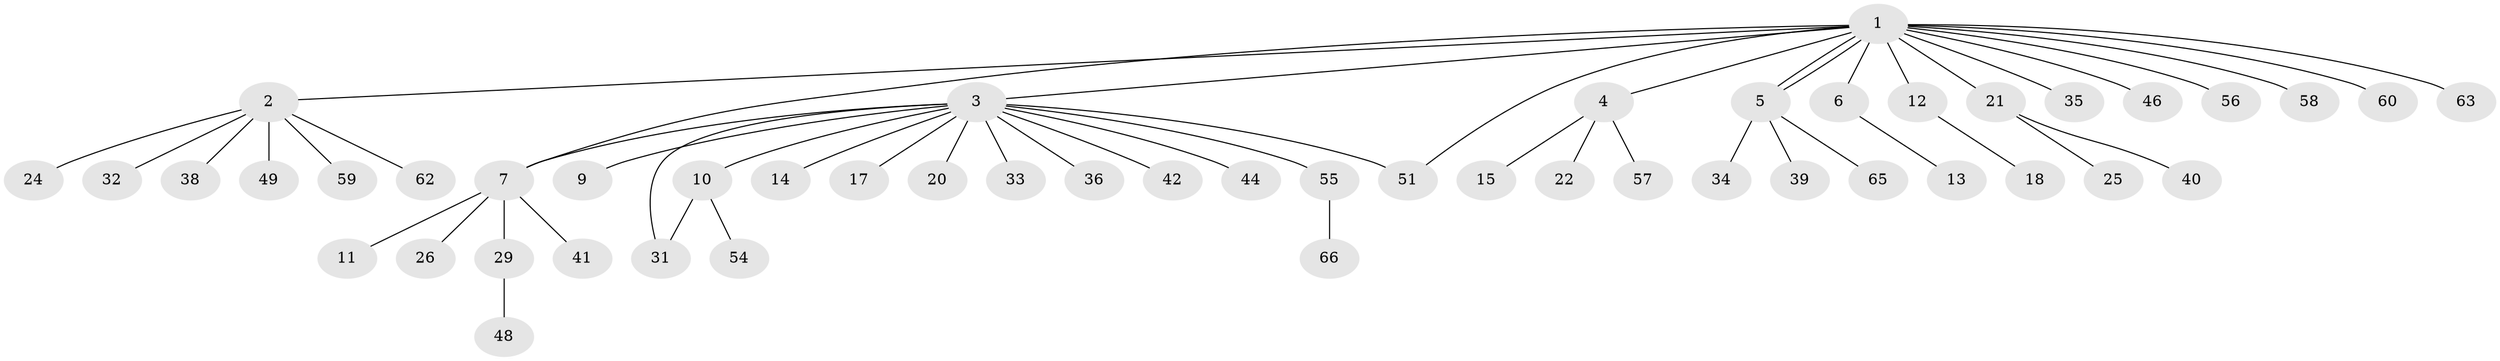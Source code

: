 // original degree distribution, {16: 0.015151515151515152, 7: 0.030303030303030304, 15: 0.015151515151515152, 4: 0.045454545454545456, 6: 0.015151515151515152, 3: 0.045454545454545456, 1: 0.6666666666666666, 2: 0.16666666666666666}
// Generated by graph-tools (version 1.1) at 2025/11/02/27/25 16:11:15]
// undirected, 50 vertices, 53 edges
graph export_dot {
graph [start="1"]
  node [color=gray90,style=filled];
  1 [super="+23"];
  2 [super="+19"];
  3 [super="+8"];
  4 [super="+27"];
  5 [super="+30"];
  6 [super="+61"];
  7 [super="+47"];
  9 [super="+37"];
  10 [super="+16"];
  11 [super="+28"];
  12 [super="+45"];
  13;
  14;
  15;
  17;
  18;
  20;
  21 [super="+53"];
  22;
  24;
  25;
  26;
  29 [super="+52"];
  31 [super="+43"];
  32;
  33;
  34;
  35;
  36;
  38;
  39;
  40;
  41;
  42 [super="+50"];
  44;
  46;
  48;
  49;
  51;
  54;
  55;
  56 [super="+64"];
  57;
  58;
  59;
  60;
  62;
  63;
  65;
  66;
  1 -- 2;
  1 -- 3;
  1 -- 4;
  1 -- 5;
  1 -- 5;
  1 -- 6;
  1 -- 7;
  1 -- 12;
  1 -- 21;
  1 -- 35;
  1 -- 51;
  1 -- 56;
  1 -- 58;
  1 -- 60;
  1 -- 63;
  1 -- 46;
  2 -- 24;
  2 -- 32;
  2 -- 49;
  2 -- 59;
  2 -- 62;
  2 -- 38;
  3 -- 7;
  3 -- 9;
  3 -- 10;
  3 -- 14;
  3 -- 17;
  3 -- 20;
  3 -- 33;
  3 -- 36;
  3 -- 42;
  3 -- 44;
  3 -- 51;
  3 -- 55;
  3 -- 31;
  4 -- 15;
  4 -- 22;
  4 -- 57;
  5 -- 34;
  5 -- 39;
  5 -- 65;
  6 -- 13;
  7 -- 11;
  7 -- 26;
  7 -- 29;
  7 -- 41;
  10 -- 31;
  10 -- 54;
  12 -- 18;
  21 -- 25;
  21 -- 40;
  29 -- 48;
  55 -- 66;
}
